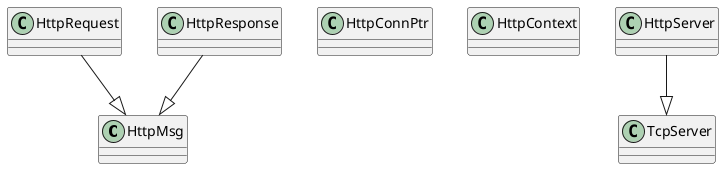 @startuml


class HttpMsg { }
class HttpRequest  {}
class HttpResponse {}
class HttpConnPtr {}
class HttpContext {}
class HttpServer  {}

HttpRequest --|> HttpMsg

HttpResponse --|> HttpMsg

HttpServer --|> TcpServer

@enduml